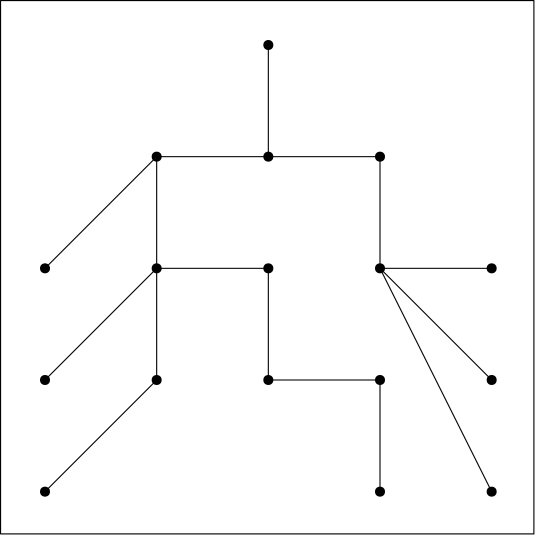 <?xml version="1.0"?>
<!DOCTYPE ipe SYSTEM "ipe.dtd">
<ipe version="70107" creator="Ipe 7.1.8">
<info created="D:20151003131006" modified="D:20160131141145"/>
<ipestyle name="basic">
<symbol name="arrow/arc(spx)">
<path stroke="sym-stroke" fill="sym-stroke" pen="sym-pen">
0 0 m
-1 0.333 l
-1 -0.333 l
h
</path>
</symbol>
<symbol name="arrow/farc(spx)">
<path stroke="sym-stroke" fill="white" pen="sym-pen">
0 0 m
-1 0.333 l
-1 -0.333 l
h
</path>
</symbol>
<symbol name="arrow/ptarc(spx)">
<path stroke="sym-stroke" fill="sym-stroke" pen="sym-pen">
0 0 m
-1 0.333 l
-0.8 0 l
-1 -0.333 l
h
</path>
</symbol>
<symbol name="arrow/fptarc(spx)">
<path stroke="sym-stroke" fill="white" pen="sym-pen">
0 0 m
-1 0.333 l
-0.8 0 l
-1 -0.333 l
h
</path>
</symbol>
<symbol name="mark/circle(sx)" transformations="translations">
<path fill="sym-stroke">
0.6 0 0 0.6 0 0 e
0.4 0 0 0.4 0 0 e
</path>
</symbol>
<symbol name="mark/disk(sx)" transformations="translations">
<path fill="sym-stroke">
0.6 0 0 0.6 0 0 e
</path>
</symbol>
<symbol name="mark/fdisk(sfx)" transformations="translations">
<group>
<path fill="sym-fill">
0.5 0 0 0.5 0 0 e
</path>
<path fill="sym-stroke" fillrule="eofill">
0.6 0 0 0.6 0 0 e
0.4 0 0 0.4 0 0 e
</path>
</group>
</symbol>
<symbol name="mark/box(sx)" transformations="translations">
<path fill="sym-stroke" fillrule="eofill">
-0.6 -0.6 m
0.6 -0.6 l
0.6 0.6 l
-0.6 0.6 l
h
-0.4 -0.4 m
0.4 -0.4 l
0.4 0.4 l
-0.4 0.4 l
h
</path>
</symbol>
<symbol name="mark/square(sx)" transformations="translations">
<path fill="sym-stroke">
-0.6 -0.6 m
0.6 -0.6 l
0.6 0.6 l
-0.6 0.6 l
h
</path>
</symbol>
<symbol name="mark/fsquare(sfx)" transformations="translations">
<group>
<path fill="sym-fill">
-0.5 -0.5 m
0.5 -0.5 l
0.5 0.5 l
-0.5 0.5 l
h
</path>
<path fill="sym-stroke" fillrule="eofill">
-0.6 -0.6 m
0.6 -0.6 l
0.6 0.6 l
-0.6 0.6 l
h
-0.4 -0.4 m
0.4 -0.4 l
0.4 0.4 l
-0.4 0.4 l
h
</path>
</group>
</symbol>
<symbol name="mark/cross(sx)" transformations="translations">
<group>
<path fill="sym-stroke">
-0.43 -0.57 m
0.57 0.43 l
0.43 0.57 l
-0.57 -0.43 l
h
</path>
<path fill="sym-stroke">
-0.43 0.57 m
0.57 -0.43 l
0.43 -0.57 l
-0.57 0.43 l
h
</path>
</group>
</symbol>
<symbol name="arrow/fnormal(spx)">
<path stroke="sym-stroke" fill="white" pen="sym-pen">
0 0 m
-1 0.333 l
-1 -0.333 l
h
</path>
</symbol>
<symbol name="arrow/pointed(spx)">
<path stroke="sym-stroke" fill="sym-stroke" pen="sym-pen">
0 0 m
-1 0.333 l
-0.8 0 l
-1 -0.333 l
h
</path>
</symbol>
<symbol name="arrow/fpointed(spx)">
<path stroke="sym-stroke" fill="white" pen="sym-pen">
0 0 m
-1 0.333 l
-0.8 0 l
-1 -0.333 l
h
</path>
</symbol>
<symbol name="arrow/linear(spx)">
<path stroke="sym-stroke" pen="sym-pen">
-1 0.333 m
0 0 l
-1 -0.333 l
</path>
</symbol>
<symbol name="arrow/fdouble(spx)">
<path stroke="sym-stroke" fill="white" pen="sym-pen">
0 0 m
-1 0.333 l
-1 -0.333 l
h
-1 0 m
-2 0.333 l
-2 -0.333 l
h
</path>
</symbol>
<symbol name="arrow/double(spx)">
<path stroke="sym-stroke" fill="sym-stroke" pen="sym-pen">
0 0 m
-1 0.333 l
-1 -0.333 l
h
-1 0 m
-2 0.333 l
-2 -0.333 l
h
</path>
</symbol>
<pen name="heavier" value="0.8"/>
<pen name="fat" value="1.2"/>
<pen name="ultrafat" value="2"/>
<symbolsize name="large" value="5"/>
<symbolsize name="small" value="2"/>
<symbolsize name="tiny" value="1.1"/>
<arrowsize name="large" value="10"/>
<arrowsize name="small" value="5"/>
<arrowsize name="tiny" value="3"/>
<color name="red" value="1 0 0"/>
<color name="green" value="0 1 0"/>
<color name="blue" value="0 0 1"/>
<color name="yellow" value="1 1 0"/>
<color name="orange" value="1 0.647 0"/>
<color name="gold" value="1 0.843 0"/>
<color name="purple" value="0.627 0.125 0.941"/>
<color name="gray" value="0.745"/>
<color name="brown" value="0.647 0.165 0.165"/>
<color name="navy" value="0 0 0.502"/>
<color name="pink" value="1 0.753 0.796"/>
<color name="seagreen" value="0.18 0.545 0.341"/>
<color name="turquoise" value="0.251 0.878 0.816"/>
<color name="violet" value="0.933 0.51 0.933"/>
<color name="darkblue" value="0 0 0.545"/>
<color name="darkcyan" value="0 0.545 0.545"/>
<color name="darkgray" value="0.663"/>
<color name="darkgreen" value="0 0.392 0"/>
<color name="darkmagenta" value="0.545 0 0.545"/>
<color name="darkorange" value="1 0.549 0"/>
<color name="darkred" value="0.545 0 0"/>
<color name="lightblue" value="0.678 0.847 0.902"/>
<color name="lightcyan" value="0.878 1 1"/>
<color name="lightgray" value="0.827"/>
<color name="lightgreen" value="0.565 0.933 0.565"/>
<color name="lightyellow" value="1 1 0.878"/>
<dashstyle name="dashed" value="[4] 0"/>
<dashstyle name="dotted" value="[1 3] 0"/>
<dashstyle name="dash dotted" value="[4 2 1 2] 0"/>
<dashstyle name="dash dot dotted" value="[4 2 1 2 1 2] 0"/>
<textsize name="large" value="\large"/>
<textsize name="Large" value="\Large"/>
<textsize name="LARGE" value="\LARGE"/>
<textsize name="huge" value="\huge"/>
<textsize name="Huge" value="\Huge"/>
<textsize name="small" value="\small"/>
<textsize name="footnote" value="\footnotesize"/>
<textsize name="tiny" value="\tiny"/>
<textstyle name="center" begin="\begin{center}" end="\end{center}"/>
<textstyle name="itemize" begin="\begin{itemize}" end="\end{itemize}"/>
<textstyle name="item" begin="\begin{itemize}\item{}" end="\end{itemize}"/>
<gridsize name="4 pts" value="4"/>
<gridsize name="8 pts (~3 mm)" value="8"/>
<gridsize name="16 pts (~6 mm)" value="16"/>
<gridsize name="32 pts (~12 mm)" value="32"/>
<gridsize name="10 pts (~3.5 mm)" value="10"/>
<gridsize name="20 pts (~7 mm)" value="20"/>
<gridsize name="14 pts (~5 mm)" value="14"/>
<gridsize name="28 pts (~10 mm)" value="28"/>
<gridsize name="56 pts (~20 mm)" value="56"/>
<anglesize name="90 deg" value="90"/>
<anglesize name="60 deg" value="60"/>
<anglesize name="45 deg" value="45"/>
<anglesize name="30 deg" value="30"/>
<anglesize name="22.5 deg" value="22.5"/>
<tiling name="falling" angle="-60" step="4" width="1"/>
<tiling name="rising" angle="30" step="4" width="1"/>
</ipestyle>
<page>
<layer name="alpha"/>
<view layers="alpha" active="alpha"/>
<use layer="alpha" matrix="0 0.628117 -0.628117 0 345.397 247.002" name="mark/disk(sx)" pos="64 448" size="normal" stroke="black"/>
<use matrix="0 0.628117 -0.628117 0 345.397 247.002" name="mark/disk(sx)" pos="128 448" size="normal" stroke="black"/>
<use matrix="0 0.628117 -0.628117 0 345.397 247.002" name="mark/disk(sx)" pos="192 448" size="normal" stroke="black"/>
<use matrix="0 0.628117 -0.628117 0 345.397 247.002" name="mark/disk(sx)" pos="256 384" size="normal" stroke="black"/>
<use matrix="0 0.628117 -0.628117 0 345.397 247.002" name="mark/disk(sx)" pos="256 320" size="normal" stroke="black"/>
<use matrix="0 0.628117 -0.628117 0 345.397 247.002" name="mark/disk(sx)" pos="192 384" size="normal" stroke="black"/>
<use matrix="0 0.628117 -0.628117 0 345.397 247.002" name="mark/disk(sx)" pos="128 384" size="normal" stroke="black"/>
<use matrix="0 0.628117 -0.628117 0 345.397 247.002" name="mark/disk(sx)" pos="320 320" size="normal" stroke="black"/>
<use matrix="0 0.628117 -0.628117 0 345.397 247.002" name="mark/disk(sx)" pos="192 320" size="normal" stroke="black"/>
<use matrix="0 0.628117 -0.628117 0 345.397 247.002" name="mark/disk(sx)" pos="128 320" size="normal" stroke="black"/>
<use matrix="0 0.628117 -0.628117 0 345.397 247.002" name="mark/disk(sx)" pos="256 256" size="normal" stroke="black"/>
<use matrix="0 0.628117 -0.628117 0 345.397 247.002" name="mark/disk(sx)" pos="192 256" size="normal" stroke="black"/>
<use matrix="0 0.628117 -0.628117 0 345.397 247.002" name="mark/disk(sx)" pos="192 192" size="normal" stroke="black"/>
<use matrix="0 0.628117 -0.628117 0 345.397 247.002" name="mark/disk(sx)" pos="128 192" size="normal" stroke="black"/>
<use matrix="0 0.628117 -0.628117 0 345.397 247.002" name="mark/disk(sx)" pos="64 192" size="normal" stroke="black"/>
<path matrix="0 0.628117 -0.628117 0 345.397 247.002" stroke="black">
64 448 m
128 384 l
192 384 l
256 384 l
256 320 l
320 320 l
</path>
<path matrix="0 0.628117 -0.628117 0 345.397 247.002" stroke="black">
128 448 m
192 384 l
</path>
<path matrix="0 0.628117 -0.628117 0 345.397 247.002" stroke="black">
192 448 m
256 384 l
</path>
<path matrix="0 0.628117 -0.628117 0 345.397 247.002" stroke="black">
128 320 m
192 320 l
192 384 l
</path>
<path matrix="0 0.628117 -0.628117 0 345.397 247.002" stroke="black">
64 192 m
192 256 l
</path>
<path matrix="0 0.628117 -0.628117 0 345.397 247.002" stroke="black">
128 192 m
192 256 l
</path>
<path matrix="0 0.628117 -0.628117 0 345.397 247.002" stroke="black">
192 192 m
192 256 l
</path>
<path matrix="0 0.628117 -0.628117 0 345.397 247.002" stroke="black">
192 256 m
256 256 l
</path>
<path matrix="0 0.628117 -0.628117 0 345.397 247.002" stroke="black">
256 256 m
256 320 l
</path>
<use matrix="0 0.628117 -0.628117 0 345.397 247.002" name="mark/disk(sx)" pos="128 256" size="normal" stroke="black"/>
<use matrix="0 0.628117 -0.628117 0 345.397 247.002" name="mark/disk(sx)" pos="64 256" size="normal" stroke="black"/>
<path matrix="0 0.628117 -0.628117 0 345.397 247.002" stroke="black">
64 256 m
128 256 l
128 320 l
</path>
<path stroke="black">
48 464 m
48 272 l
240 272 l
240 464 l
h
</path>
</page>
</ipe>
